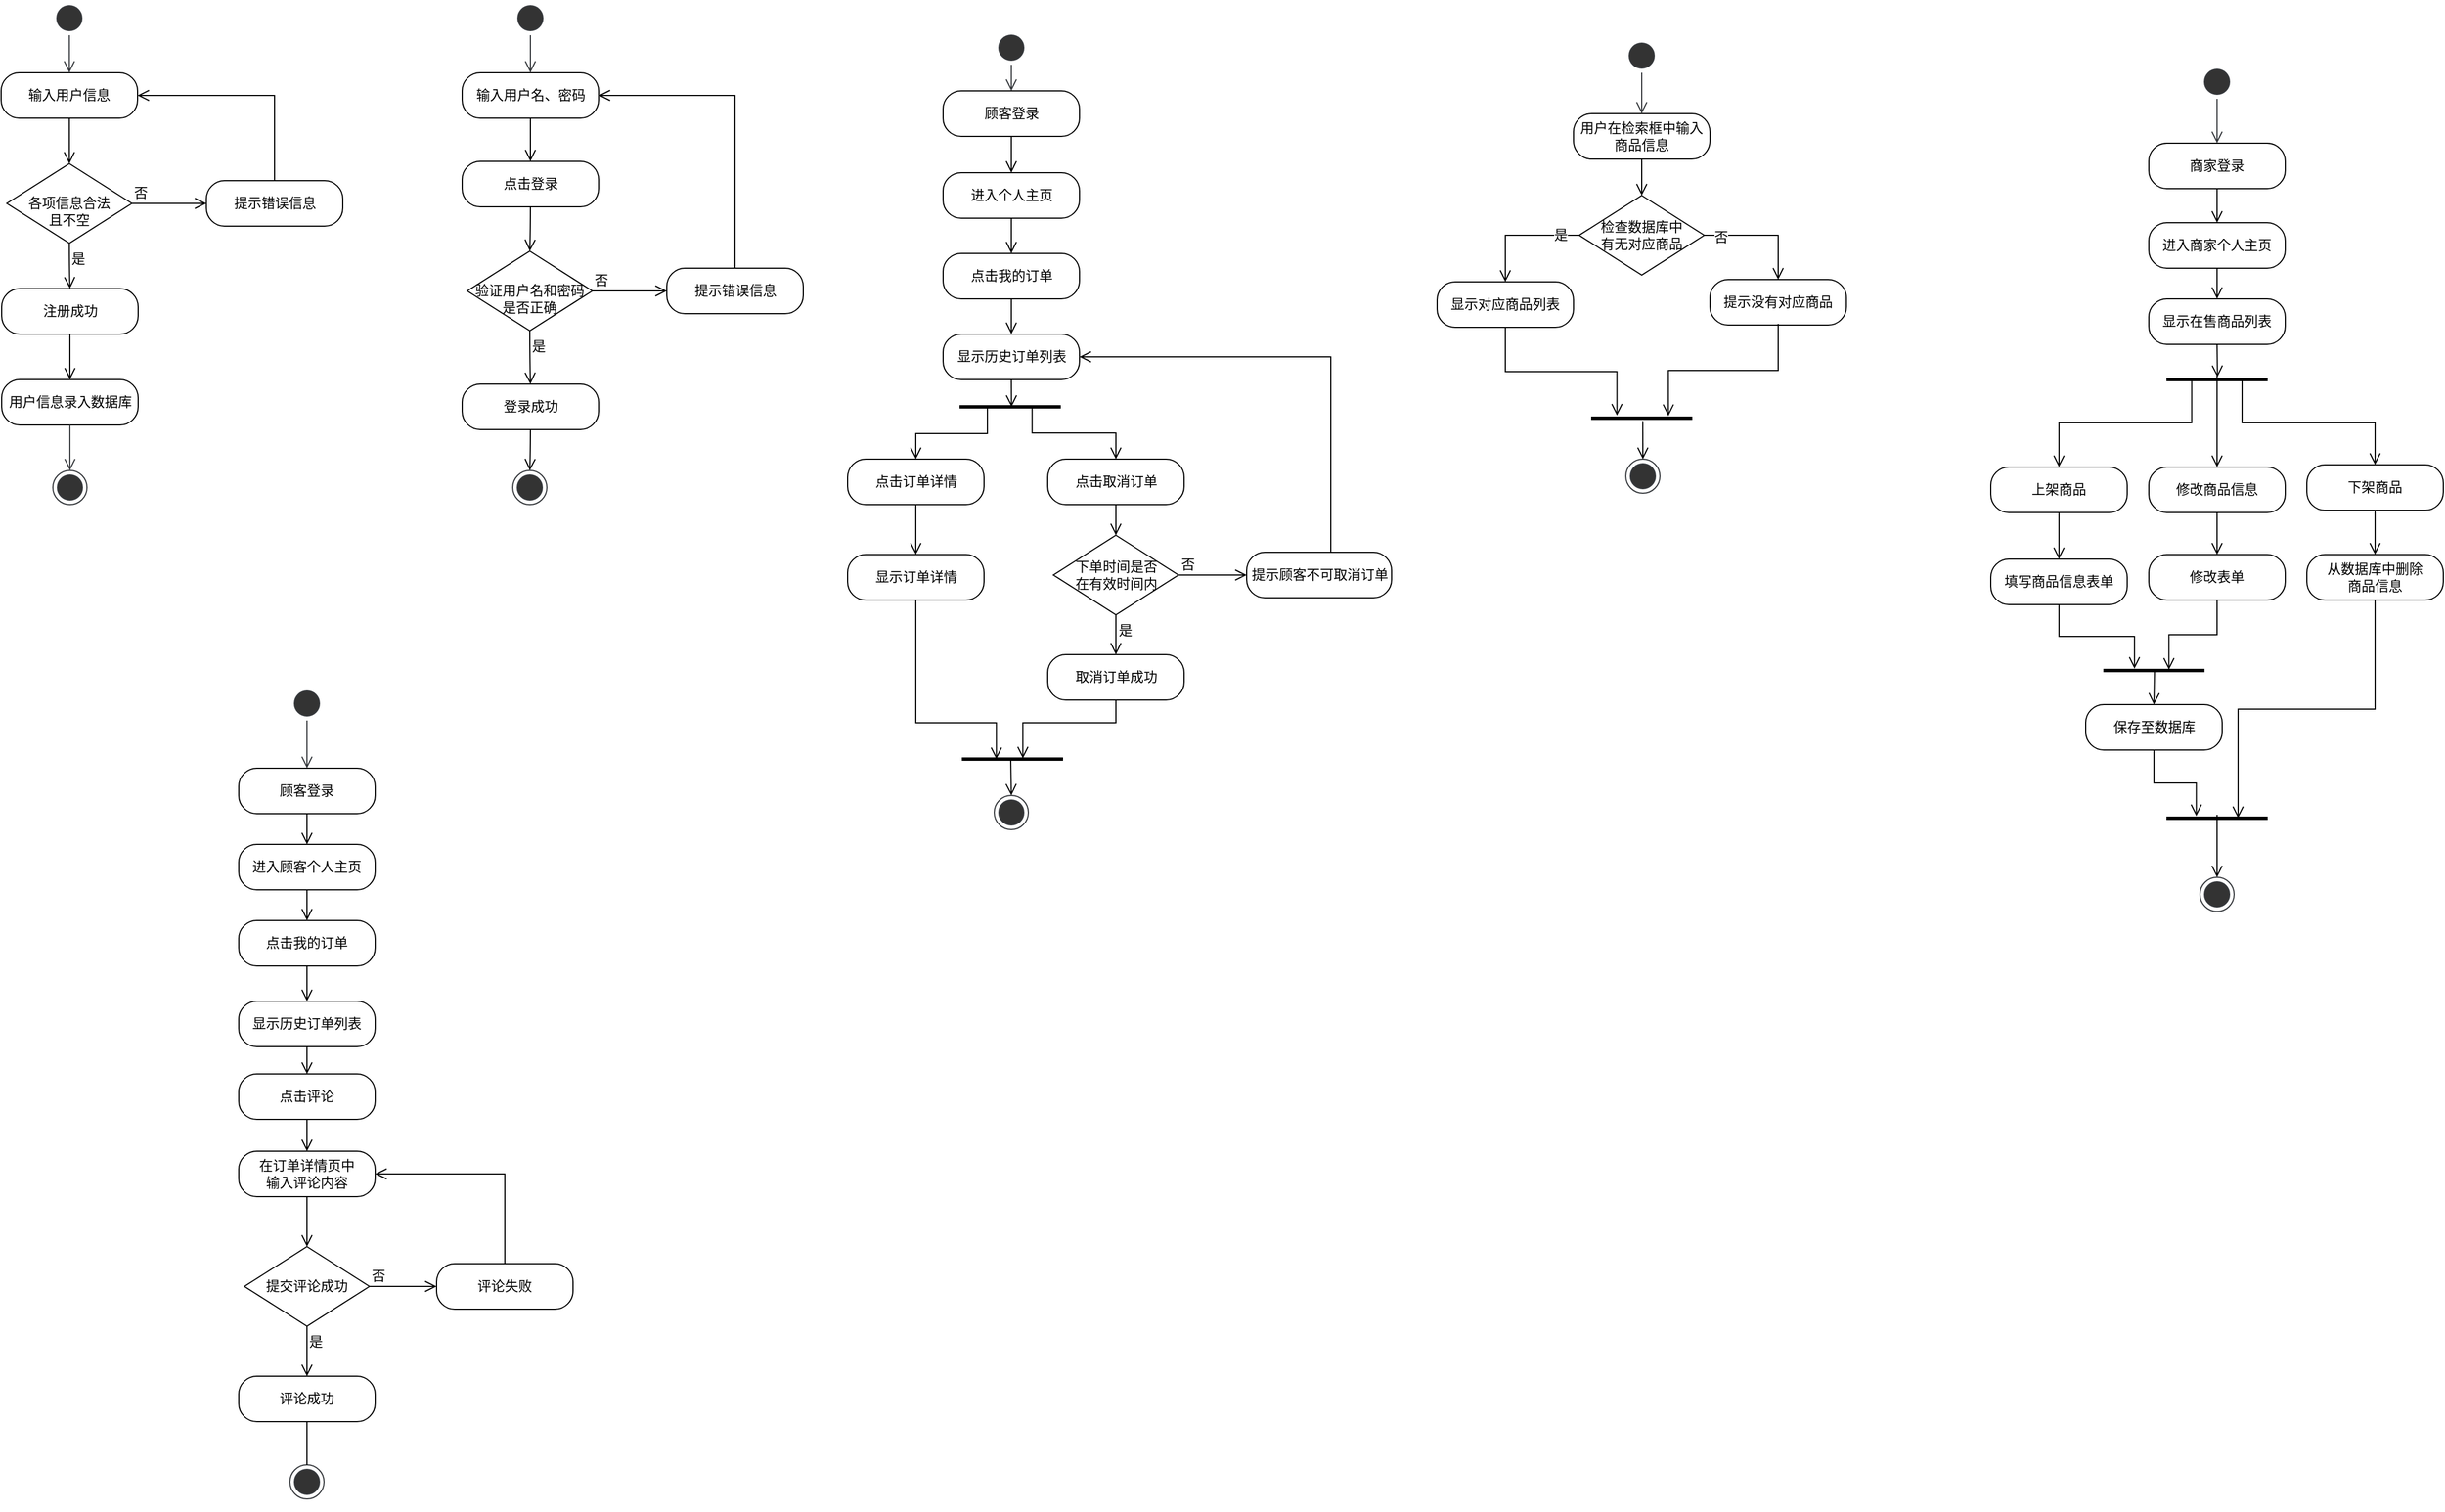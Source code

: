 <mxfile version="20.6.0" type="github">
  <diagram name="Page-1" id="e7e014a7-5840-1c2e-5031-d8a46d1fe8dd">
    <mxGraphModel dx="807" dy="808" grid="0" gridSize="10" guides="1" tooltips="1" connect="1" arrows="1" fold="1" page="1" pageScale="1" pageWidth="2336" pageHeight="1654" background="none" math="0" shadow="0">
      <root>
        <mxCell id="0" />
        <mxCell id="1" parent="0" />
        <mxCell id="2PEdcS31-i6fL5ac7267-42" value="" style="html=1;verticalAlign=bottom;endArrow=open;endSize=8;rounded=0;targetPerimeterSpacing=8;entryX=0.5;entryY=0;entryDx=0;entryDy=0;fontStyle=0;fontSize=12;startArrow=none;exitX=0.5;exitY=1;exitDx=0;exitDy=0;fillColor=#eeeeee;strokeColor=#36393d;" edge="1" source="2PEdcS31-i6fL5ac7267-41" parent="1" target="2PEdcS31-i6fL5ac7267-43">
          <mxGeometry relative="1" as="geometry">
            <mxPoint x="72" y="58" as="targetPoint" />
            <mxPoint x="72.5" y="18" as="sourcePoint" />
          </mxGeometry>
        </mxCell>
        <mxCell id="2PEdcS31-i6fL5ac7267-43" value="输入用户信息" style="rounded=1;whiteSpace=wrap;html=1;arcSize=40;fontStyle=0;fontSize=12;" vertex="1" parent="1">
          <mxGeometry x="12" y="78" width="120" height="40" as="geometry" />
        </mxCell>
        <mxCell id="2PEdcS31-i6fL5ac7267-44" value="" style="edgeStyle=orthogonalEdgeStyle;html=1;verticalAlign=bottom;endArrow=open;endSize=8;rounded=0;sourcePerimeterSpacing=8;targetPerimeterSpacing=8;curved=1;exitX=0.5;exitY=1;exitDx=0;exitDy=0;entryX=0.5;entryY=0;entryDx=0;entryDy=0;fontStyle=0;fontSize=12;" edge="1" source="2PEdcS31-i6fL5ac7267-43" parent="1" target="2PEdcS31-i6fL5ac7267-45">
          <mxGeometry relative="1" as="geometry">
            <mxPoint x="72" y="168" as="targetPoint" />
          </mxGeometry>
        </mxCell>
        <mxCell id="2PEdcS31-i6fL5ac7267-45" value="&lt;br style=&quot;font-size: 12px;&quot;&gt;各项信息合法&lt;br style=&quot;font-size: 12px;&quot;&gt;且不空" style="rhombus;whiteSpace=wrap;html=1;fontStyle=0;fontSize=12;" vertex="1" parent="1">
          <mxGeometry x="17" y="158" width="110" height="70" as="geometry" />
        </mxCell>
        <mxCell id="2PEdcS31-i6fL5ac7267-46" value="否" style="html=1;align=left;verticalAlign=bottom;endArrow=open;endSize=8;rounded=0;sourcePerimeterSpacing=8;targetPerimeterSpacing=8;exitX=1;exitY=0.5;exitDx=0;exitDy=0;entryX=0;entryY=0.5;entryDx=0;entryDy=0;fontStyle=0;fontSize=12;" edge="1" source="2PEdcS31-i6fL5ac7267-45" parent="1" target="2PEdcS31-i6fL5ac7267-50">
          <mxGeometry x="-1" relative="1" as="geometry">
            <mxPoint x="242.5" y="193" as="targetPoint" />
          </mxGeometry>
        </mxCell>
        <mxCell id="2PEdcS31-i6fL5ac7267-47" value="是" style="edgeStyle=orthogonalEdgeStyle;html=1;align=left;verticalAlign=top;endArrow=open;endSize=8;rounded=0;sourcePerimeterSpacing=8;targetPerimeterSpacing=8;curved=1;exitX=0.5;exitY=1;exitDx=0;exitDy=0;entryX=0.5;entryY=0;entryDx=0;entryDy=0;fontStyle=0;fontSize=12;" edge="1" source="2PEdcS31-i6fL5ac7267-45" parent="1" target="2PEdcS31-i6fL5ac7267-48">
          <mxGeometry x="-1" relative="1" as="geometry">
            <mxPoint x="72.5" y="278" as="targetPoint" />
          </mxGeometry>
        </mxCell>
        <mxCell id="2PEdcS31-i6fL5ac7267-48" value="注册成功" style="rounded=1;whiteSpace=wrap;html=1;arcSize=40;fontStyle=0;fontSize=12;" vertex="1" parent="1">
          <mxGeometry x="12.5" y="268" width="120" height="40" as="geometry" />
        </mxCell>
        <mxCell id="2PEdcS31-i6fL5ac7267-49" value="" style="edgeStyle=orthogonalEdgeStyle;html=1;verticalAlign=bottom;endArrow=open;endSize=8;rounded=0;sourcePerimeterSpacing=8;targetPerimeterSpacing=8;curved=1;exitX=0.5;exitY=1;exitDx=0;exitDy=0;entryX=0.5;entryY=0;entryDx=0;entryDy=0;fontStyle=0;fontSize=12;" edge="1" source="2PEdcS31-i6fL5ac7267-48" parent="1" target="2PEdcS31-i6fL5ac7267-52">
          <mxGeometry relative="1" as="geometry">
            <mxPoint x="72.5" y="387" as="targetPoint" />
          </mxGeometry>
        </mxCell>
        <mxCell id="2PEdcS31-i6fL5ac7267-50" value="提示错误信息" style="rounded=1;whiteSpace=wrap;html=1;arcSize=40;fontStyle=0;fontSize=12;" vertex="1" parent="1">
          <mxGeometry x="192.5" y="173" width="120" height="40" as="geometry" />
        </mxCell>
        <mxCell id="2PEdcS31-i6fL5ac7267-51" value="" style="edgeStyle=orthogonalEdgeStyle;html=1;verticalAlign=bottom;endArrow=open;endSize=8;rounded=0;sourcePerimeterSpacing=8;targetPerimeterSpacing=8;entryX=1;entryY=0.5;entryDx=0;entryDy=0;exitX=0.5;exitY=0;exitDx=0;exitDy=0;fontStyle=0;fontSize=12;" edge="1" source="2PEdcS31-i6fL5ac7267-50" parent="1" target="2PEdcS31-i6fL5ac7267-43">
          <mxGeometry relative="1" as="geometry">
            <mxPoint x="322.5" y="278" as="targetPoint" />
            <Array as="points">
              <mxPoint x="252.5" y="98" />
            </Array>
          </mxGeometry>
        </mxCell>
        <mxCell id="2PEdcS31-i6fL5ac7267-52" value="用户信息录入数据库" style="rounded=1;whiteSpace=wrap;html=1;arcSize=40;fontStyle=0;fontSize=12;" vertex="1" parent="1">
          <mxGeometry x="12.5" y="348" width="120" height="40" as="geometry" />
        </mxCell>
        <mxCell id="2PEdcS31-i6fL5ac7267-53" value="" style="edgeStyle=orthogonalEdgeStyle;html=1;verticalAlign=bottom;endArrow=open;endSize=8;rounded=0;sourcePerimeterSpacing=8;targetPerimeterSpacing=8;curved=1;exitX=0.5;exitY=1;exitDx=0;exitDy=0;entryX=0.5;entryY=0;entryDx=0;entryDy=0;fillColor=#eeeeee;strokeColor=#36393d;" edge="1" source="2PEdcS31-i6fL5ac7267-52" parent="1" target="2PEdcS31-i6fL5ac7267-54">
          <mxGeometry relative="1" as="geometry">
            <mxPoint x="72.5" y="508" as="targetPoint" />
          </mxGeometry>
        </mxCell>
        <mxCell id="2PEdcS31-i6fL5ac7267-54" value="" style="ellipse;html=1;shape=endState;fillColor=#333333;strokeColor=#36393d;" vertex="1" parent="1">
          <mxGeometry x="57.5" y="428" width="30" height="30" as="geometry" />
        </mxCell>
        <mxCell id="2PEdcS31-i6fL5ac7267-41" value="" style="ellipse;html=1;shape=startState;fillColor=#333333;strokeColor=#36393d;" vertex="1" parent="1">
          <mxGeometry x="57" y="15" width="30" height="30" as="geometry" />
        </mxCell>
        <mxCell id="2PEdcS31-i6fL5ac7267-56" value="" style="html=1;verticalAlign=bottom;endArrow=open;endSize=8;rounded=0;targetPerimeterSpacing=8;entryX=0.5;entryY=0;entryDx=0;entryDy=0;fontStyle=0;fontSize=12;startArrow=none;exitX=0.5;exitY=1;exitDx=0;exitDy=0;fillColor=#eeeeee;strokeColor=#36393d;" edge="1" parent="1" source="2PEdcS31-i6fL5ac7267-69" target="2PEdcS31-i6fL5ac7267-57">
          <mxGeometry relative="1" as="geometry">
            <mxPoint x="477.5" y="58" as="targetPoint" />
            <mxPoint x="478" y="18" as="sourcePoint" />
          </mxGeometry>
        </mxCell>
        <mxCell id="2PEdcS31-i6fL5ac7267-57" value="输入用户名、密码" style="rounded=1;whiteSpace=wrap;html=1;arcSize=40;fontStyle=0;fontSize=12;" vertex="1" parent="1">
          <mxGeometry x="417.5" y="78" width="120" height="40" as="geometry" />
        </mxCell>
        <mxCell id="2PEdcS31-i6fL5ac7267-58" value="" style="edgeStyle=orthogonalEdgeStyle;html=1;verticalAlign=bottom;endArrow=open;endSize=8;rounded=0;sourcePerimeterSpacing=8;targetPerimeterSpacing=8;curved=1;exitX=0.5;exitY=1;exitDx=0;exitDy=0;entryX=0.5;entryY=0;entryDx=0;entryDy=0;fontStyle=0;fontSize=12;" edge="1" parent="1" source="2PEdcS31-i6fL5ac7267-57" target="2PEdcS31-i6fL5ac7267-70">
          <mxGeometry relative="1" as="geometry">
            <mxPoint x="477.5" y="168" as="targetPoint" />
          </mxGeometry>
        </mxCell>
        <mxCell id="2PEdcS31-i6fL5ac7267-59" value="&lt;br&gt;验证用户名和密码&lt;br&gt;是否正确" style="rhombus;whiteSpace=wrap;html=1;fontStyle=0;fontSize=12;" vertex="1" parent="1">
          <mxGeometry x="422" y="235" width="110" height="70" as="geometry" />
        </mxCell>
        <mxCell id="2PEdcS31-i6fL5ac7267-60" value="否" style="html=1;align=left;verticalAlign=bottom;endArrow=open;endSize=8;rounded=0;sourcePerimeterSpacing=8;targetPerimeterSpacing=8;exitX=1;exitY=0.5;exitDx=0;exitDy=0;entryX=0;entryY=0.5;entryDx=0;entryDy=0;fontStyle=0;fontSize=12;" edge="1" parent="1" source="2PEdcS31-i6fL5ac7267-59" target="2PEdcS31-i6fL5ac7267-64">
          <mxGeometry x="-1" relative="1" as="geometry">
            <mxPoint x="647.5" y="270" as="targetPoint" />
          </mxGeometry>
        </mxCell>
        <mxCell id="2PEdcS31-i6fL5ac7267-61" value="是" style="edgeStyle=orthogonalEdgeStyle;html=1;align=left;verticalAlign=top;endArrow=open;endSize=8;rounded=0;sourcePerimeterSpacing=8;targetPerimeterSpacing=8;curved=1;exitX=0.5;exitY=1;exitDx=0;exitDy=0;entryX=0.5;entryY=0;entryDx=0;entryDy=0;fontStyle=0;fontSize=12;" edge="1" parent="1" source="2PEdcS31-i6fL5ac7267-59" target="2PEdcS31-i6fL5ac7267-62">
          <mxGeometry x="-1" relative="1" as="geometry">
            <mxPoint x="477.5" y="363" as="targetPoint" />
          </mxGeometry>
        </mxCell>
        <mxCell id="2PEdcS31-i6fL5ac7267-62" value="登录成功" style="rounded=1;whiteSpace=wrap;html=1;arcSize=40;fontStyle=0;fontSize=12;" vertex="1" parent="1">
          <mxGeometry x="417.5" y="352" width="120" height="40" as="geometry" />
        </mxCell>
        <mxCell id="2PEdcS31-i6fL5ac7267-63" value="" style="edgeStyle=orthogonalEdgeStyle;html=1;verticalAlign=bottom;endArrow=open;endSize=8;rounded=0;sourcePerimeterSpacing=8;targetPerimeterSpacing=8;curved=1;exitX=0.5;exitY=1;exitDx=0;exitDy=0;entryX=0.5;entryY=0;entryDx=0;entryDy=0;fontStyle=0;fontSize=12;" edge="1" parent="1" source="2PEdcS31-i6fL5ac7267-62" target="2PEdcS31-i6fL5ac7267-68">
          <mxGeometry relative="1" as="geometry">
            <mxPoint x="477.5" y="433" as="targetPoint" />
          </mxGeometry>
        </mxCell>
        <mxCell id="2PEdcS31-i6fL5ac7267-64" value="提示错误信息" style="rounded=1;whiteSpace=wrap;html=1;arcSize=40;fontStyle=0;fontSize=12;" vertex="1" parent="1">
          <mxGeometry x="597.5" y="250" width="120" height="40" as="geometry" />
        </mxCell>
        <mxCell id="2PEdcS31-i6fL5ac7267-65" value="" style="edgeStyle=orthogonalEdgeStyle;html=1;verticalAlign=bottom;endArrow=open;endSize=8;rounded=0;sourcePerimeterSpacing=8;targetPerimeterSpacing=8;entryX=1;entryY=0.5;entryDx=0;entryDy=0;exitX=0.5;exitY=0;exitDx=0;exitDy=0;fontStyle=0;fontSize=12;" edge="1" parent="1" source="2PEdcS31-i6fL5ac7267-64" target="2PEdcS31-i6fL5ac7267-57">
          <mxGeometry relative="1" as="geometry">
            <mxPoint x="728" y="278" as="targetPoint" />
            <Array as="points">
              <mxPoint x="658" y="98" />
            </Array>
          </mxGeometry>
        </mxCell>
        <mxCell id="2PEdcS31-i6fL5ac7267-68" value="" style="ellipse;html=1;shape=endState;fillColor=#333333;strokeColor=#36393d;" vertex="1" parent="1">
          <mxGeometry x="462" y="428" width="30" height="30" as="geometry" />
        </mxCell>
        <mxCell id="2PEdcS31-i6fL5ac7267-69" value="" style="ellipse;html=1;shape=startState;fillColor=#333333;strokeColor=#36393d;" vertex="1" parent="1">
          <mxGeometry x="462.5" y="15" width="30" height="30" as="geometry" />
        </mxCell>
        <mxCell id="2PEdcS31-i6fL5ac7267-70" value="点击登录" style="rounded=1;whiteSpace=wrap;html=1;arcSize=40;fontStyle=0;fontSize=12;" vertex="1" parent="1">
          <mxGeometry x="417.5" y="156" width="120" height="40" as="geometry" />
        </mxCell>
        <mxCell id="2PEdcS31-i6fL5ac7267-71" value="" style="edgeStyle=orthogonalEdgeStyle;html=1;verticalAlign=bottom;endArrow=open;endSize=8;rounded=0;sourcePerimeterSpacing=8;targetPerimeterSpacing=8;curved=1;exitX=0.5;exitY=1;exitDx=0;exitDy=0;entryX=0.5;entryY=0;entryDx=0;entryDy=0;fontStyle=0;fontSize=12;" edge="1" parent="1" source="2PEdcS31-i6fL5ac7267-70" target="2PEdcS31-i6fL5ac7267-59">
          <mxGeometry relative="1" as="geometry">
            <mxPoint x="348" y="189" as="targetPoint" />
          </mxGeometry>
        </mxCell>
        <mxCell id="2PEdcS31-i6fL5ac7267-72" value="" style="html=1;verticalAlign=bottom;endArrow=open;endSize=8;rounded=0;targetPerimeterSpacing=8;entryX=0.5;entryY=0;entryDx=0;entryDy=0;fontStyle=0;fontSize=12;startArrow=none;exitX=0.5;exitY=1;exitDx=0;exitDy=0;fillColor=#eeeeee;strokeColor=#36393d;" edge="1" parent="1" source="2PEdcS31-i6fL5ac7267-83" target="2PEdcS31-i6fL5ac7267-73">
          <mxGeometry relative="1" as="geometry">
            <mxPoint x="900.5" y="74" as="targetPoint" />
            <mxPoint x="901" y="34" as="sourcePoint" />
          </mxGeometry>
        </mxCell>
        <mxCell id="2PEdcS31-i6fL5ac7267-73" value="顾客登录" style="rounded=1;whiteSpace=wrap;html=1;arcSize=40;fontStyle=0;fontSize=12;" vertex="1" parent="1">
          <mxGeometry x="840.5" y="94" width="120" height="40" as="geometry" />
        </mxCell>
        <mxCell id="2PEdcS31-i6fL5ac7267-74" value="" style="edgeStyle=orthogonalEdgeStyle;html=1;verticalAlign=bottom;endArrow=open;endSize=8;rounded=0;sourcePerimeterSpacing=8;targetPerimeterSpacing=8;curved=1;exitX=0.5;exitY=1;exitDx=0;exitDy=0;entryX=0.5;entryY=0;entryDx=0;entryDy=0;fontStyle=0;fontSize=12;" edge="1" parent="1" source="2PEdcS31-i6fL5ac7267-73" target="2PEdcS31-i6fL5ac7267-84">
          <mxGeometry relative="1" as="geometry">
            <mxPoint x="900.5" y="184" as="targetPoint" />
          </mxGeometry>
        </mxCell>
        <mxCell id="2PEdcS31-i6fL5ac7267-79" value="" style="html=1;verticalAlign=bottom;endArrow=open;endSize=8;rounded=0;sourcePerimeterSpacing=8;targetPerimeterSpacing=8;exitX=0.483;exitY=0.5;exitDx=0;exitDy=0;entryX=0.5;entryY=0;entryDx=0;entryDy=0;fontStyle=0;fontSize=12;exitPerimeter=0;" edge="1" parent="1" source="2PEdcS31-i6fL5ac7267-103" target="2PEdcS31-i6fL5ac7267-82">
          <mxGeometry relative="1" as="geometry">
            <mxPoint x="891.5" y="806" as="targetPoint" />
            <mxPoint x="891.5" y="765" as="sourcePoint" />
          </mxGeometry>
        </mxCell>
        <mxCell id="2PEdcS31-i6fL5ac7267-81" value="" style="edgeStyle=orthogonalEdgeStyle;html=1;verticalAlign=bottom;endArrow=open;endSize=8;rounded=0;sourcePerimeterSpacing=8;targetPerimeterSpacing=8;entryX=1;entryY=0.5;entryDx=0;entryDy=0;exitX=0.5;exitY=0;exitDx=0;exitDy=0;fontStyle=0;fontSize=12;" edge="1" parent="1" source="2PEdcS31-i6fL5ac7267-98" target="2PEdcS31-i6fL5ac7267-88">
          <mxGeometry relative="1" as="geometry">
            <mxPoint x="1152" y="281" as="targetPoint" />
            <Array as="points">
              <mxPoint x="1175.5" y="507" />
              <mxPoint x="1181.5" y="507" />
              <mxPoint x="1181.5" y="315" />
            </Array>
            <mxPoint x="1078.5" y="521" as="sourcePoint" />
          </mxGeometry>
        </mxCell>
        <mxCell id="2PEdcS31-i6fL5ac7267-82" value="" style="ellipse;html=1;shape=endState;fillColor=#333333;strokeColor=#36393d;" vertex="1" parent="1">
          <mxGeometry x="885.5" y="714" width="30" height="30" as="geometry" />
        </mxCell>
        <mxCell id="2PEdcS31-i6fL5ac7267-83" value="" style="ellipse;html=1;shape=startState;fillColor=#333333;strokeColor=#36393d;" vertex="1" parent="1">
          <mxGeometry x="885.5" y="41" width="30" height="30" as="geometry" />
        </mxCell>
        <mxCell id="2PEdcS31-i6fL5ac7267-84" value="进入个人主页" style="rounded=1;whiteSpace=wrap;html=1;arcSize=40;fontStyle=0;fontSize=12;" vertex="1" parent="1">
          <mxGeometry x="840.5" y="166" width="120" height="40" as="geometry" />
        </mxCell>
        <mxCell id="2PEdcS31-i6fL5ac7267-85" value="" style="edgeStyle=orthogonalEdgeStyle;html=1;verticalAlign=bottom;endArrow=open;endSize=8;rounded=0;sourcePerimeterSpacing=8;targetPerimeterSpacing=8;curved=1;exitX=0.5;exitY=1;exitDx=0;exitDy=0;entryX=0.5;entryY=0;entryDx=0;entryDy=0;fontStyle=0;fontSize=12;" edge="1" parent="1" source="2PEdcS31-i6fL5ac7267-84" target="2PEdcS31-i6fL5ac7267-86">
          <mxGeometry relative="1" as="geometry">
            <mxPoint x="771" y="205" as="targetPoint" />
          </mxGeometry>
        </mxCell>
        <mxCell id="2PEdcS31-i6fL5ac7267-86" value="点击我的订单" style="rounded=1;whiteSpace=wrap;html=1;arcSize=40;fontStyle=0;fontSize=12;" vertex="1" parent="1">
          <mxGeometry x="840.5" y="237" width="120" height="40" as="geometry" />
        </mxCell>
        <mxCell id="2PEdcS31-i6fL5ac7267-87" value="" style="html=1;verticalAlign=bottom;endArrow=open;endSize=8;rounded=0;sourcePerimeterSpacing=8;targetPerimeterSpacing=8;exitX=0.5;exitY=1;exitDx=0;exitDy=0;fontStyle=0;fontSize=12;entryX=0.5;entryY=0;entryDx=0;entryDy=0;" edge="1" parent="1" source="2PEdcS31-i6fL5ac7267-86" target="2PEdcS31-i6fL5ac7267-88">
          <mxGeometry relative="1" as="geometry">
            <mxPoint x="900.5" y="344" as="targetPoint" />
          </mxGeometry>
        </mxCell>
        <mxCell id="2PEdcS31-i6fL5ac7267-88" value="显示历史订单列表" style="rounded=1;whiteSpace=wrap;html=1;arcSize=40;fontStyle=0;fontSize=12;" vertex="1" parent="1">
          <mxGeometry x="840.5" y="308" width="120" height="40" as="geometry" />
        </mxCell>
        <mxCell id="2PEdcS31-i6fL5ac7267-89" value="" style="html=1;verticalAlign=bottom;endArrow=open;endSize=8;rounded=0;sourcePerimeterSpacing=8;targetPerimeterSpacing=8;exitX=0.5;exitY=1;exitDx=0;exitDy=0;fontStyle=0;fontSize=12;entryX=0.513;entryY=0.5;entryDx=0;entryDy=0;entryPerimeter=0;" edge="1" parent="1" source="2PEdcS31-i6fL5ac7267-88" target="2PEdcS31-i6fL5ac7267-90">
          <mxGeometry relative="1" as="geometry">
            <mxPoint x="903.5" y="382" as="targetPoint" />
          </mxGeometry>
        </mxCell>
        <mxCell id="2PEdcS31-i6fL5ac7267-90" value="" style="line;strokeWidth=3;fillColor=none;align=left;verticalAlign=middle;spacingTop=-1;spacingLeft=3;spacingRight=3;rotatable=0;labelPosition=right;points=[];portConstraint=eastwest;strokeColor=inherit;fontSize=12;" vertex="1" parent="1">
          <mxGeometry x="855" y="368" width="89" height="8" as="geometry" />
        </mxCell>
        <mxCell id="2PEdcS31-i6fL5ac7267-91" value="点击订单详情" style="rounded=1;whiteSpace=wrap;html=1;arcSize=40;fontStyle=0;fontSize=12;" vertex="1" parent="1">
          <mxGeometry x="756.5" y="418" width="120" height="40" as="geometry" />
        </mxCell>
        <mxCell id="2PEdcS31-i6fL5ac7267-92" value="点击取消订单" style="rounded=1;whiteSpace=wrap;html=1;arcSize=40;fontStyle=0;fontSize=12;" vertex="1" parent="1">
          <mxGeometry x="932.5" y="418" width="120" height="40" as="geometry" />
        </mxCell>
        <mxCell id="2PEdcS31-i6fL5ac7267-93" value="" style="html=1;verticalAlign=bottom;endArrow=open;endSize=8;rounded=0;sourcePerimeterSpacing=8;targetPerimeterSpacing=8;exitX=0.275;exitY=0.625;exitDx=0;exitDy=0;fontStyle=0;fontSize=12;entryX=0.5;entryY=0;entryDx=0;entryDy=0;exitPerimeter=0;edgeStyle=elbowEdgeStyle;elbow=vertical;" edge="1" parent="1" source="2PEdcS31-i6fL5ac7267-90" target="2PEdcS31-i6fL5ac7267-91">
          <mxGeometry relative="1" as="geometry">
            <mxPoint x="911" y="312" as="targetPoint" />
            <mxPoint x="911" y="283" as="sourcePoint" />
          </mxGeometry>
        </mxCell>
        <mxCell id="2PEdcS31-i6fL5ac7267-94" value="" style="html=1;verticalAlign=bottom;endArrow=open;endSize=8;rounded=0;sourcePerimeterSpacing=8;targetPerimeterSpacing=8;exitX=0.717;exitY=0.458;exitDx=0;exitDy=0;fontStyle=0;fontSize=12;entryX=0.5;entryY=0;entryDx=0;entryDy=0;exitPerimeter=0;edgeStyle=elbowEdgeStyle;elbow=vertical;" edge="1" parent="1" source="2PEdcS31-i6fL5ac7267-90" target="2PEdcS31-i6fL5ac7267-92">
          <mxGeometry relative="1" as="geometry">
            <mxPoint x="921" y="322" as="targetPoint" />
            <mxPoint x="921" y="293" as="sourcePoint" />
          </mxGeometry>
        </mxCell>
        <mxCell id="2PEdcS31-i6fL5ac7267-95" value="下单时间是否&lt;br&gt;在有效时间内" style="rhombus;whiteSpace=wrap;html=1;fontStyle=0;fontSize=12;" vertex="1" parent="1">
          <mxGeometry x="937.5" y="485" width="110" height="70" as="geometry" />
        </mxCell>
        <mxCell id="2PEdcS31-i6fL5ac7267-96" value="否" style="html=1;align=left;verticalAlign=bottom;endArrow=open;endSize=8;rounded=0;sourcePerimeterSpacing=8;targetPerimeterSpacing=8;exitX=1;exitY=0.5;exitDx=0;exitDy=0;entryX=0;entryY=0.5;entryDx=0;entryDy=0;fontStyle=0;fontSize=12;" edge="1" parent="1" source="2PEdcS31-i6fL5ac7267-95" target="2PEdcS31-i6fL5ac7267-98">
          <mxGeometry x="-1" relative="1" as="geometry">
            <mxPoint x="1165" y="527" as="targetPoint" />
          </mxGeometry>
        </mxCell>
        <mxCell id="2PEdcS31-i6fL5ac7267-97" value="是" style="html=1;align=left;verticalAlign=top;endArrow=open;endSize=8;rounded=0;sourcePerimeterSpacing=8;targetPerimeterSpacing=8;exitX=0.5;exitY=1;exitDx=0;exitDy=0;entryX=0.5;entryY=0;entryDx=0;entryDy=0;fontStyle=0;fontSize=12;" edge="1" parent="1" source="2PEdcS31-i6fL5ac7267-95" target="2PEdcS31-i6fL5ac7267-101">
          <mxGeometry x="-1" relative="1" as="geometry">
            <mxPoint x="995" y="609" as="targetPoint" />
          </mxGeometry>
        </mxCell>
        <mxCell id="2PEdcS31-i6fL5ac7267-98" value="提示顾客不可取消订单" style="rounded=1;whiteSpace=wrap;html=1;arcSize=40;fontStyle=0;fontSize=12;" vertex="1" parent="1">
          <mxGeometry x="1107.5" y="500" width="127.5" height="40" as="geometry" />
        </mxCell>
        <mxCell id="2PEdcS31-i6fL5ac7267-99" value="" style="edgeStyle=orthogonalEdgeStyle;html=1;align=left;verticalAlign=top;endArrow=open;endSize=8;rounded=0;sourcePerimeterSpacing=8;targetPerimeterSpacing=8;curved=1;exitX=0.5;exitY=1;exitDx=0;exitDy=0;entryX=0.5;entryY=0;entryDx=0;entryDy=0;fontStyle=0;fontSize=12;" edge="1" parent="1" source="2PEdcS31-i6fL5ac7267-92" target="2PEdcS31-i6fL5ac7267-95">
          <mxGeometry x="-1" relative="1" as="geometry">
            <mxPoint x="1005" y="619" as="targetPoint" />
            <mxPoint x="1004.5" y="572" as="sourcePoint" />
          </mxGeometry>
        </mxCell>
        <mxCell id="2PEdcS31-i6fL5ac7267-101" value="取消订单成功" style="rounded=1;whiteSpace=wrap;html=1;arcSize=40;fontStyle=0;fontSize=12;" vertex="1" parent="1">
          <mxGeometry x="932.5" y="590" width="120" height="40" as="geometry" />
        </mxCell>
        <mxCell id="2PEdcS31-i6fL5ac7267-102" value="" style="edgeStyle=elbowEdgeStyle;html=1;verticalAlign=bottom;endArrow=open;endSize=8;rounded=0;sourcePerimeterSpacing=8;targetPerimeterSpacing=8;exitX=0.5;exitY=1;exitDx=0;exitDy=0;entryX=0.603;entryY=0.417;entryDx=0;entryDy=0;fontStyle=0;fontSize=12;entryPerimeter=0;elbow=vertical;" edge="1" parent="1" source="2PEdcS31-i6fL5ac7267-101" target="2PEdcS31-i6fL5ac7267-103">
          <mxGeometry relative="1" as="geometry">
            <mxPoint x="1046" y="693" as="targetPoint" />
            <Array as="points">
              <mxPoint x="959.5" y="650" />
            </Array>
          </mxGeometry>
        </mxCell>
        <mxCell id="2PEdcS31-i6fL5ac7267-103" value="" style="line;strokeWidth=3;fillColor=none;align=left;verticalAlign=middle;spacingTop=-1;spacingLeft=3;spacingRight=3;rotatable=0;labelPosition=right;points=[];portConstraint=eastwest;strokeColor=inherit;fontSize=12;" vertex="1" parent="1">
          <mxGeometry x="857" y="678" width="89" height="8" as="geometry" />
        </mxCell>
        <mxCell id="2PEdcS31-i6fL5ac7267-104" value="显示订单详情" style="rounded=1;whiteSpace=wrap;html=1;arcSize=40;fontStyle=0;fontSize=12;" vertex="1" parent="1">
          <mxGeometry x="756.5" y="502" width="120" height="40" as="geometry" />
        </mxCell>
        <mxCell id="2PEdcS31-i6fL5ac7267-105" value="" style="html=1;verticalAlign=bottom;endArrow=open;endSize=8;rounded=0;sourcePerimeterSpacing=8;targetPerimeterSpacing=8;exitX=0.5;exitY=1;exitDx=0;exitDy=0;fontStyle=0;fontSize=12;entryX=0.341;entryY=0.5;entryDx=0;entryDy=0;entryPerimeter=0;edgeStyle=elbowEdgeStyle;elbow=vertical;" edge="1" parent="1" source="2PEdcS31-i6fL5ac7267-104" target="2PEdcS31-i6fL5ac7267-103">
          <mxGeometry relative="1" as="geometry">
            <mxPoint x="826.5" y="428" as="targetPoint" />
            <mxPoint x="888.975" y="391" as="sourcePoint" />
            <Array as="points">
              <mxPoint x="856.5" y="650" />
              <mxPoint x="849.5" y="667" />
            </Array>
          </mxGeometry>
        </mxCell>
        <mxCell id="2PEdcS31-i6fL5ac7267-106" value="" style="html=1;verticalAlign=bottom;endArrow=open;endSize=8;rounded=0;sourcePerimeterSpacing=8;targetPerimeterSpacing=8;exitX=0.5;exitY=1;exitDx=0;exitDy=0;fontStyle=0;fontSize=12;entryX=0.5;entryY=0;entryDx=0;entryDy=0;" edge="1" parent="1" source="2PEdcS31-i6fL5ac7267-91" target="2PEdcS31-i6fL5ac7267-104">
          <mxGeometry relative="1" as="geometry">
            <mxPoint x="836.5" y="438" as="targetPoint" />
            <mxPoint x="898.975" y="401" as="sourcePoint" />
          </mxGeometry>
        </mxCell>
        <mxCell id="2PEdcS31-i6fL5ac7267-108" value="" style="html=1;verticalAlign=bottom;endArrow=open;endSize=8;rounded=0;targetPerimeterSpacing=8;entryX=0.5;entryY=0;entryDx=0;entryDy=0;fontStyle=0;fontSize=12;startArrow=none;exitX=0.5;exitY=1;exitDx=0;exitDy=0;fillColor=#eeeeee;strokeColor=#36393d;" edge="1" parent="1" source="2PEdcS31-i6fL5ac7267-119" target="2PEdcS31-i6fL5ac7267-109">
          <mxGeometry relative="1" as="geometry">
            <mxPoint x="1455" y="75" as="targetPoint" />
            <mxPoint x="1455.5" y="35" as="sourcePoint" />
          </mxGeometry>
        </mxCell>
        <mxCell id="2PEdcS31-i6fL5ac7267-109" value="用户在检索框中输入商品信息" style="rounded=1;whiteSpace=wrap;html=1;arcSize=40;fontStyle=0;fontSize=12;" vertex="1" parent="1">
          <mxGeometry x="1395" y="114" width="120" height="40" as="geometry" />
        </mxCell>
        <mxCell id="2PEdcS31-i6fL5ac7267-111" value="检查数据库中&lt;br&gt;有无对应商品" style="rhombus;whiteSpace=wrap;html=1;fontStyle=0;fontSize=12;" vertex="1" parent="1">
          <mxGeometry x="1400" y="186" width="110" height="70" as="geometry" />
        </mxCell>
        <mxCell id="2PEdcS31-i6fL5ac7267-112" value="否" style="html=1;align=left;verticalAlign=bottom;endArrow=open;endSize=8;rounded=0;sourcePerimeterSpacing=8;targetPerimeterSpacing=8;exitX=1;exitY=0.5;exitDx=0;exitDy=0;entryX=0.5;entryY=0;entryDx=0;entryDy=0;fontStyle=0;fontSize=12;edgeStyle=orthogonalEdgeStyle;" edge="1" parent="1" source="2PEdcS31-i6fL5ac7267-111" target="2PEdcS31-i6fL5ac7267-116">
          <mxGeometry x="-0.867" y="-11" relative="1" as="geometry">
            <mxPoint x="1625" y="287" as="targetPoint" />
            <mxPoint as="offset" />
          </mxGeometry>
        </mxCell>
        <mxCell id="2PEdcS31-i6fL5ac7267-113" value="是" style="edgeStyle=orthogonalEdgeStyle;html=1;align=left;verticalAlign=top;endArrow=open;endSize=8;rounded=0;sourcePerimeterSpacing=8;targetPerimeterSpacing=8;exitX=0;exitY=0.5;exitDx=0;exitDy=0;fontStyle=0;fontSize=12;entryX=0.5;entryY=0;entryDx=0;entryDy=0;" edge="1" parent="1" source="2PEdcS31-i6fL5ac7267-111" target="2PEdcS31-i6fL5ac7267-122">
          <mxGeometry x="-0.551" y="-14" relative="1" as="geometry">
            <mxPoint x="1356" y="274" as="targetPoint" />
            <mxPoint as="offset" />
          </mxGeometry>
        </mxCell>
        <mxCell id="2PEdcS31-i6fL5ac7267-115" value="" style="html=1;verticalAlign=bottom;endArrow=open;endSize=8;rounded=0;sourcePerimeterSpacing=8;targetPerimeterSpacing=8;exitX=0.51;exitY=0.819;exitDx=0;exitDy=0;fontStyle=0;fontSize=12;exitPerimeter=0;entryX=0.5;entryY=0;entryDx=0;entryDy=0;" edge="1" parent="1" source="2PEdcS31-i6fL5ac7267-124" target="2PEdcS31-i6fL5ac7267-118">
          <mxGeometry relative="1" as="geometry">
            <mxPoint x="1452.5" y="452" as="targetPoint" />
            <mxPoint x="1452.5" y="411" as="sourcePoint" />
          </mxGeometry>
        </mxCell>
        <mxCell id="2PEdcS31-i6fL5ac7267-116" value="提示没有对应商品" style="rounded=1;whiteSpace=wrap;html=1;arcSize=40;fontStyle=0;fontSize=12;" vertex="1" parent="1">
          <mxGeometry x="1515" y="260" width="120" height="40" as="geometry" />
        </mxCell>
        <mxCell id="2PEdcS31-i6fL5ac7267-117" value="" style="html=1;verticalAlign=bottom;endArrow=open;endSize=8;rounded=0;sourcePerimeterSpacing=8;targetPerimeterSpacing=8;exitX=0.5;exitY=1;exitDx=0;exitDy=0;fontStyle=0;fontSize=12;entryX=0.763;entryY=0.384;entryDx=0;entryDy=0;entryPerimeter=0;edgeStyle=elbowEdgeStyle;elbow=vertical;" edge="1" parent="1">
          <mxGeometry relative="1" as="geometry">
            <mxPoint x="1478.407" y="380.072" as="targetPoint" />
            <Array as="points">
              <mxPoint x="1476" y="340" />
              <mxPoint x="1475" y="340" />
              <mxPoint x="1489" y="340" />
            </Array>
            <mxPoint x="1575" y="299" as="sourcePoint" />
          </mxGeometry>
        </mxCell>
        <mxCell id="2PEdcS31-i6fL5ac7267-118" value="" style="ellipse;html=1;shape=endState;fillColor=#333333;strokeColor=#36393d;" vertex="1" parent="1">
          <mxGeometry x="1441" y="418" width="30" height="30" as="geometry" />
        </mxCell>
        <mxCell id="2PEdcS31-i6fL5ac7267-119" value="" style="ellipse;html=1;shape=startState;fillColor=#333333;strokeColor=#36393d;" vertex="1" parent="1">
          <mxGeometry x="1440" y="48" width="30" height="30" as="geometry" />
        </mxCell>
        <mxCell id="2PEdcS31-i6fL5ac7267-121" value="" style="edgeStyle=orthogonalEdgeStyle;html=1;verticalAlign=bottom;endArrow=open;endSize=8;rounded=0;sourcePerimeterSpacing=8;targetPerimeterSpacing=8;curved=1;exitX=0.5;exitY=1;exitDx=0;exitDy=0;entryX=0.5;entryY=0;entryDx=0;entryDy=0;fontStyle=0;fontSize=12;" edge="1" parent="1" source="2PEdcS31-i6fL5ac7267-109" target="2PEdcS31-i6fL5ac7267-111">
          <mxGeometry relative="1" as="geometry">
            <mxPoint x="1325.5" y="206" as="targetPoint" />
            <mxPoint x="1455" y="213" as="sourcePoint" />
          </mxGeometry>
        </mxCell>
        <mxCell id="2PEdcS31-i6fL5ac7267-122" value="显示对应商品列表" style="rounded=1;whiteSpace=wrap;html=1;arcSize=40;fontStyle=0;fontSize=12;" vertex="1" parent="1">
          <mxGeometry x="1275" y="262" width="120" height="40" as="geometry" />
        </mxCell>
        <mxCell id="2PEdcS31-i6fL5ac7267-123" value="" style="html=1;verticalAlign=bottom;endArrow=open;endSize=8;rounded=0;sourcePerimeterSpacing=8;targetPerimeterSpacing=8;exitX=0.5;exitY=1;exitDx=0;exitDy=0;fontStyle=0;fontSize=12;entryX=0.255;entryY=0.199;entryDx=0;entryDy=0;entryPerimeter=0;edgeStyle=elbowEdgeStyle;elbow=vertical;" edge="1" parent="1" source="2PEdcS31-i6fL5ac7267-122" target="2PEdcS31-i6fL5ac7267-124">
          <mxGeometry relative="1" as="geometry">
            <mxPoint x="1425" y="369" as="targetPoint" />
            <mxPoint x="1645" y="317" as="sourcePoint" />
          </mxGeometry>
        </mxCell>
        <mxCell id="2PEdcS31-i6fL5ac7267-124" value="" style="line;strokeWidth=3;fillColor=none;align=left;verticalAlign=middle;spacingTop=-1;spacingLeft=3;spacingRight=3;rotatable=0;labelPosition=right;points=[];portConstraint=eastwest;strokeColor=inherit;fontSize=12;" vertex="1" parent="1">
          <mxGeometry x="1410.5" y="378" width="89" height="8" as="geometry" />
        </mxCell>
        <mxCell id="2PEdcS31-i6fL5ac7267-125" value="" style="ellipse;html=1;shape=startState;fillColor=#333333;strokeColor=#36393d;" vertex="1" parent="1">
          <mxGeometry x="1946" y="71" width="30" height="30" as="geometry" />
        </mxCell>
        <mxCell id="2PEdcS31-i6fL5ac7267-126" value="" style="html=1;verticalAlign=bottom;endArrow=open;endSize=8;rounded=0;targetPerimeterSpacing=8;entryX=0.5;entryY=0;entryDx=0;entryDy=0;fontStyle=0;fontSize=12;startArrow=none;exitX=0.5;exitY=1;exitDx=0;exitDy=0;fillColor=#eeeeee;strokeColor=#36393d;" edge="1" parent="1" target="2PEdcS31-i6fL5ac7267-127" source="2PEdcS31-i6fL5ac7267-125">
          <mxGeometry relative="1" as="geometry">
            <mxPoint x="1961" y="111" as="targetPoint" />
            <mxPoint x="1961" y="114" as="sourcePoint" />
          </mxGeometry>
        </mxCell>
        <mxCell id="2PEdcS31-i6fL5ac7267-127" value="商家登录" style="rounded=1;whiteSpace=wrap;html=1;arcSize=40;fontStyle=0;fontSize=12;" vertex="1" parent="1">
          <mxGeometry x="1901" y="140" width="120" height="40" as="geometry" />
        </mxCell>
        <mxCell id="2PEdcS31-i6fL5ac7267-128" value="" style="edgeStyle=orthogonalEdgeStyle;html=1;verticalAlign=bottom;endArrow=open;endSize=8;rounded=0;sourcePerimeterSpacing=8;targetPerimeterSpacing=8;curved=1;exitX=0.5;exitY=1;exitDx=0;exitDy=0;fontStyle=0;fontSize=12;entryX=0.5;entryY=0;entryDx=0;entryDy=0;" edge="1" parent="1" source="2PEdcS31-i6fL5ac7267-127" target="2PEdcS31-i6fL5ac7267-129">
          <mxGeometry relative="1" as="geometry">
            <mxPoint x="1961" y="198" as="targetPoint" />
            <mxPoint x="1961" y="249" as="sourcePoint" />
          </mxGeometry>
        </mxCell>
        <mxCell id="2PEdcS31-i6fL5ac7267-129" value="进入商家个人主页" style="rounded=1;whiteSpace=wrap;html=1;arcSize=40;fontStyle=0;fontSize=12;" vertex="1" parent="1">
          <mxGeometry x="1901" y="210" width="120" height="40" as="geometry" />
        </mxCell>
        <mxCell id="2PEdcS31-i6fL5ac7267-130" value="" style="edgeStyle=orthogonalEdgeStyle;html=1;verticalAlign=bottom;endArrow=open;endSize=8;rounded=0;sourcePerimeterSpacing=8;targetPerimeterSpacing=8;curved=1;exitX=0.5;exitY=1;exitDx=0;exitDy=0;fontStyle=0;fontSize=12;entryX=0.5;entryY=0;entryDx=0;entryDy=0;" edge="1" parent="1" source="2PEdcS31-i6fL5ac7267-129" target="2PEdcS31-i6fL5ac7267-131">
          <mxGeometry relative="1" as="geometry">
            <mxPoint x="1961" y="292" as="targetPoint" />
            <mxPoint x="1961" y="359" as="sourcePoint" />
          </mxGeometry>
        </mxCell>
        <mxCell id="2PEdcS31-i6fL5ac7267-131" value="显示在售商品列表" style="rounded=1;whiteSpace=wrap;html=1;arcSize=40;fontStyle=0;fontSize=12;" vertex="1" parent="1">
          <mxGeometry x="1901" y="277" width="120" height="40" as="geometry" />
        </mxCell>
        <mxCell id="2PEdcS31-i6fL5ac7267-132" value="" style="html=1;verticalAlign=bottom;endArrow=open;endSize=8;rounded=0;sourcePerimeterSpacing=8;targetPerimeterSpacing=8;exitX=0.5;exitY=1;exitDx=0;exitDy=0;fontStyle=0;fontSize=12;entryX=0.504;entryY=0.224;entryDx=0;entryDy=0;entryPerimeter=0;" edge="1" parent="1" source="2PEdcS31-i6fL5ac7267-131" target="2PEdcS31-i6fL5ac7267-133">
          <mxGeometry relative="1" as="geometry">
            <mxPoint x="1961" y="405" as="targetPoint" />
            <mxPoint x="1961" y="472" as="sourcePoint" />
          </mxGeometry>
        </mxCell>
        <mxCell id="2PEdcS31-i6fL5ac7267-133" value="" style="line;strokeWidth=3;fillColor=none;align=left;verticalAlign=middle;spacingTop=-1;spacingLeft=3;spacingRight=3;rotatable=0;labelPosition=right;points=[];portConstraint=eastwest;strokeColor=inherit;fontSize=12;" vertex="1" parent="1">
          <mxGeometry x="1916.5" y="344" width="89" height="8" as="geometry" />
        </mxCell>
        <mxCell id="2PEdcS31-i6fL5ac7267-143" value="" style="edgeStyle=elbowEdgeStyle;html=1;verticalAlign=bottom;endArrow=open;endSize=8;rounded=0;sourcePerimeterSpacing=8;targetPerimeterSpacing=8;exitX=0.25;exitY=0.465;exitDx=0;exitDy=0;fontStyle=0;fontSize=12;entryX=0.5;entryY=0;entryDx=0;entryDy=0;exitPerimeter=0;elbow=vertical;" edge="1" parent="1" target="2PEdcS31-i6fL5ac7267-144" source="2PEdcS31-i6fL5ac7267-133">
          <mxGeometry relative="1" as="geometry">
            <mxPoint x="1806" y="452" as="targetPoint" />
            <mxPoint x="1806" y="395" as="sourcePoint" />
            <Array as="points">
              <mxPoint x="1889" y="386" />
            </Array>
          </mxGeometry>
        </mxCell>
        <mxCell id="2PEdcS31-i6fL5ac7267-144" value="上架商品" style="rounded=1;whiteSpace=wrap;html=1;arcSize=40;fontStyle=0;fontSize=12;" vertex="1" parent="1">
          <mxGeometry x="1762" y="425" width="120" height="40" as="geometry" />
        </mxCell>
        <mxCell id="2PEdcS31-i6fL5ac7267-145" value="" style="html=1;verticalAlign=bottom;endArrow=open;endSize=8;rounded=0;sourcePerimeterSpacing=8;targetPerimeterSpacing=8;exitX=0.5;exitY=1;exitDx=0;exitDy=0;fontStyle=0;fontSize=12;entryX=0.5;entryY=0;entryDx=0;entryDy=0;" edge="1" parent="1" source="2PEdcS31-i6fL5ac7267-144" target="2PEdcS31-i6fL5ac7267-152">
          <mxGeometry relative="1" as="geometry">
            <mxPoint x="1829" y="526" as="targetPoint" />
            <mxPoint x="1806" y="632" as="sourcePoint" />
          </mxGeometry>
        </mxCell>
        <mxCell id="2PEdcS31-i6fL5ac7267-146" value="" style="html=1;verticalAlign=bottom;endArrow=open;endSize=8;rounded=0;sourcePerimeterSpacing=8;targetPerimeterSpacing=8;fontStyle=0;fontSize=12;entryX=0.5;entryY=0;entryDx=0;entryDy=0;" edge="1" parent="1" target="2PEdcS31-i6fL5ac7267-147">
          <mxGeometry relative="1" as="geometry">
            <mxPoint x="1965" y="450.6" as="targetPoint" />
            <mxPoint x="1961" y="343" as="sourcePoint" />
          </mxGeometry>
        </mxCell>
        <mxCell id="2PEdcS31-i6fL5ac7267-147" value="修改商品信息" style="rounded=1;whiteSpace=wrap;html=1;arcSize=40;fontStyle=0;fontSize=12;" vertex="1" parent="1">
          <mxGeometry x="1901" y="425.0" width="120" height="40" as="geometry" />
        </mxCell>
        <mxCell id="2PEdcS31-i6fL5ac7267-148" value="" style="html=1;verticalAlign=bottom;endArrow=open;endSize=8;rounded=0;sourcePerimeterSpacing=8;targetPerimeterSpacing=8;exitX=0.5;exitY=1;exitDx=0;exitDy=0;fontStyle=0;fontSize=12;entryX=0.5;entryY=0;entryDx=0;entryDy=0;" edge="1" parent="1" source="2PEdcS31-i6fL5ac7267-147" target="2PEdcS31-i6fL5ac7267-156">
          <mxGeometry relative="1" as="geometry">
            <mxPoint x="1965.356" y="520.392" as="targetPoint" />
            <mxPoint x="1965" y="630.6" as="sourcePoint" />
          </mxGeometry>
        </mxCell>
        <mxCell id="2PEdcS31-i6fL5ac7267-149" value="" style="edgeStyle=elbowEdgeStyle;html=1;verticalAlign=bottom;endArrow=open;endSize=8;rounded=0;sourcePerimeterSpacing=8;targetPerimeterSpacing=8;fontStyle=0;fontSize=12;entryX=0.5;entryY=0;entryDx=0;entryDy=0;elbow=vertical;" edge="1" parent="1" target="2PEdcS31-i6fL5ac7267-150">
          <mxGeometry relative="1" as="geometry">
            <mxPoint x="2115" y="449.2" as="targetPoint" />
            <mxPoint x="1983" y="347" as="sourcePoint" />
            <Array as="points">
              <mxPoint x="1982" y="386" />
              <mxPoint x="1981" y="386" />
              <mxPoint x="2039" y="386" />
              <mxPoint x="1984" y="398" />
            </Array>
          </mxGeometry>
        </mxCell>
        <mxCell id="2PEdcS31-i6fL5ac7267-150" value="下架商品" style="rounded=1;whiteSpace=wrap;html=1;arcSize=40;fontStyle=0;fontSize=12;" vertex="1" parent="1">
          <mxGeometry x="2040" y="423" width="120" height="40" as="geometry" />
        </mxCell>
        <mxCell id="2PEdcS31-i6fL5ac7267-151" value="" style="html=1;verticalAlign=bottom;endArrow=open;endSize=8;rounded=0;sourcePerimeterSpacing=8;targetPerimeterSpacing=8;exitX=0.5;exitY=1;exitDx=0;exitDy=0;fontStyle=0;fontSize=12;entryX=0.5;entryY=0;entryDx=0;entryDy=0;" edge="1" parent="1" source="2PEdcS31-i6fL5ac7267-150" target="2PEdcS31-i6fL5ac7267-160">
          <mxGeometry relative="1" as="geometry">
            <mxPoint x="2115.356" y="518.992" as="targetPoint" />
            <mxPoint x="2115" y="629.2" as="sourcePoint" />
          </mxGeometry>
        </mxCell>
        <mxCell id="2PEdcS31-i6fL5ac7267-152" value="填写商品信息表单" style="rounded=1;whiteSpace=wrap;html=1;arcSize=40;fontStyle=0;fontSize=12;" vertex="1" parent="1">
          <mxGeometry x="1762" y="506" width="120" height="40" as="geometry" />
        </mxCell>
        <mxCell id="2PEdcS31-i6fL5ac7267-153" value="" style="html=1;verticalAlign=bottom;endArrow=open;endSize=8;rounded=0;sourcePerimeterSpacing=8;targetPerimeterSpacing=8;exitX=0.5;exitY=1;exitDx=0;exitDy=0;fontStyle=0;fontSize=12;entryX=0.308;entryY=0.292;entryDx=0;entryDy=0;entryPerimeter=0;edgeStyle=elbowEdgeStyle;elbow=vertical;" edge="1" parent="1" source="2PEdcS31-i6fL5ac7267-152" target="2PEdcS31-i6fL5ac7267-163">
          <mxGeometry relative="1" as="geometry">
            <mxPoint x="1829" y="619.4" as="targetPoint" />
            <mxPoint x="1806" y="725.4" as="sourcePoint" />
          </mxGeometry>
        </mxCell>
        <mxCell id="2PEdcS31-i6fL5ac7267-156" value="修改表单" style="rounded=1;whiteSpace=wrap;html=1;arcSize=40;fontStyle=0;fontSize=12;" vertex="1" parent="1">
          <mxGeometry x="1901" y="502" width="120" height="40" as="geometry" />
        </mxCell>
        <mxCell id="2PEdcS31-i6fL5ac7267-157" value="" style="html=1;verticalAlign=bottom;endArrow=open;endSize=8;rounded=0;sourcePerimeterSpacing=8;targetPerimeterSpacing=8;exitX=0.5;exitY=1;exitDx=0;exitDy=0;fontStyle=0;fontSize=12;entryX=0.648;entryY=0.403;entryDx=0;entryDy=0;entryPerimeter=0;edgeStyle=elbowEdgeStyle;elbow=vertical;" edge="1" parent="1" source="2PEdcS31-i6fL5ac7267-156" target="2PEdcS31-i6fL5ac7267-163">
          <mxGeometry relative="1" as="geometry">
            <mxPoint x="1965" y="617.4" as="targetPoint" />
            <mxPoint x="1942" y="723.4" as="sourcePoint" />
          </mxGeometry>
        </mxCell>
        <mxCell id="2PEdcS31-i6fL5ac7267-158" value="保存至数据库" style="rounded=1;whiteSpace=wrap;html=1;arcSize=40;fontStyle=0;fontSize=12;" vertex="1" parent="1">
          <mxGeometry x="1845.5" y="634" width="120" height="40" as="geometry" />
        </mxCell>
        <mxCell id="2PEdcS31-i6fL5ac7267-159" value="" style="html=1;verticalAlign=bottom;endArrow=open;endSize=8;rounded=0;sourcePerimeterSpacing=8;targetPerimeterSpacing=8;exitX=0.5;exitY=1;exitDx=0;exitDy=0;fontStyle=0;fontSize=12;entryX=0.295;entryY=0.264;entryDx=0;entryDy=0;entryPerimeter=0;edgeStyle=elbowEdgeStyle;elbow=vertical;" edge="1" parent="1" source="2PEdcS31-i6fL5ac7267-158" target="2PEdcS31-i6fL5ac7267-162">
          <mxGeometry relative="1" as="geometry">
            <mxPoint x="1965" y="714" as="targetPoint" />
            <mxPoint x="1942" y="820" as="sourcePoint" />
          </mxGeometry>
        </mxCell>
        <mxCell id="2PEdcS31-i6fL5ac7267-160" value="从数据库中删除&lt;br&gt;商品信息" style="rounded=1;whiteSpace=wrap;html=1;arcSize=40;fontStyle=0;fontSize=12;" vertex="1" parent="1">
          <mxGeometry x="2040" y="502" width="120" height="40" as="geometry" />
        </mxCell>
        <mxCell id="2PEdcS31-i6fL5ac7267-161" value="" style="html=1;verticalAlign=bottom;endArrow=open;endSize=8;rounded=0;sourcePerimeterSpacing=8;targetPerimeterSpacing=8;exitX=0.5;exitY=1;exitDx=0;exitDy=0;fontStyle=0;fontSize=12;entryX=0.708;entryY=0.486;entryDx=0;entryDy=0;entryPerimeter=0;edgeStyle=elbowEdgeStyle;elbow=vertical;" edge="1" parent="1" source="2PEdcS31-i6fL5ac7267-160" target="2PEdcS31-i6fL5ac7267-162">
          <mxGeometry relative="1" as="geometry">
            <mxPoint x="2115" y="619.4" as="targetPoint" />
            <mxPoint x="2092" y="725.4" as="sourcePoint" />
            <Array as="points" />
          </mxGeometry>
        </mxCell>
        <mxCell id="2PEdcS31-i6fL5ac7267-162" value="" style="line;strokeWidth=3;fillColor=none;align=left;verticalAlign=middle;spacingTop=-1;spacingLeft=3;spacingRight=3;rotatable=0;labelPosition=right;points=[];portConstraint=eastwest;strokeColor=inherit;fontSize=12;" vertex="1" parent="1">
          <mxGeometry x="1916.5" y="730" width="89" height="8" as="geometry" />
        </mxCell>
        <mxCell id="2PEdcS31-i6fL5ac7267-163" value="" style="line;strokeWidth=3;fillColor=none;align=left;verticalAlign=middle;spacingTop=-1;spacingLeft=3;spacingRight=3;rotatable=0;labelPosition=right;points=[];portConstraint=eastwest;strokeColor=inherit;fontSize=12;" vertex="1" parent="1">
          <mxGeometry x="1861" y="600" width="89" height="8" as="geometry" />
        </mxCell>
        <mxCell id="2PEdcS31-i6fL5ac7267-164" value="" style="html=1;verticalAlign=bottom;endArrow=open;endSize=8;rounded=0;sourcePerimeterSpacing=8;targetPerimeterSpacing=8;fontStyle=0;fontSize=12;entryX=0.5;entryY=0;entryDx=0;entryDy=0;" edge="1" parent="1" target="2PEdcS31-i6fL5ac7267-158">
          <mxGeometry relative="1" as="geometry">
            <mxPoint x="1924.672" y="637.224" as="targetPoint" />
            <mxPoint x="1906" y="604" as="sourcePoint" />
          </mxGeometry>
        </mxCell>
        <mxCell id="2PEdcS31-i6fL5ac7267-165" value="" style="html=1;verticalAlign=bottom;endArrow=open;endSize=8;rounded=0;sourcePerimeterSpacing=8;targetPerimeterSpacing=8;fontStyle=0;fontSize=12;entryX=0.5;entryY=0;entryDx=0;entryDy=0;" edge="1" parent="1">
          <mxGeometry relative="1" as="geometry">
            <mxPoint x="1961" y="786" as="targetPoint" />
            <mxPoint x="1961" y="731" as="sourcePoint" />
          </mxGeometry>
        </mxCell>
        <mxCell id="2PEdcS31-i6fL5ac7267-166" value="" style="ellipse;html=1;shape=endState;fillColor=#333333;strokeColor=#36393d;" vertex="1" parent="1">
          <mxGeometry x="1946" y="786" width="30" height="30" as="geometry" />
        </mxCell>
        <mxCell id="2PEdcS31-i6fL5ac7267-168" value="" style="ellipse;html=1;shape=startState;fillColor=#333333;strokeColor=#36393d;" vertex="1" parent="1">
          <mxGeometry x="266" y="618" width="30" height="30" as="geometry" />
        </mxCell>
        <mxCell id="2PEdcS31-i6fL5ac7267-169" value="" style="html=1;verticalAlign=bottom;endArrow=open;endSize=8;rounded=0;targetPerimeterSpacing=8;entryX=0.5;entryY=0;entryDx=0;entryDy=0;fontStyle=0;fontSize=12;startArrow=none;exitX=0.5;exitY=1;exitDx=0;exitDy=0;fillColor=#eeeeee;strokeColor=#36393d;" edge="1" parent="1" source="2PEdcS31-i6fL5ac7267-168" target="2PEdcS31-i6fL5ac7267-170">
          <mxGeometry relative="1" as="geometry">
            <mxPoint x="281" y="658" as="targetPoint" />
            <mxPoint x="281" y="661" as="sourcePoint" />
          </mxGeometry>
        </mxCell>
        <mxCell id="2PEdcS31-i6fL5ac7267-170" value="顾客登录" style="rounded=1;whiteSpace=wrap;html=1;arcSize=40;fontStyle=0;fontSize=12;" vertex="1" parent="1">
          <mxGeometry x="221" y="690" width="120" height="40" as="geometry" />
        </mxCell>
        <mxCell id="2PEdcS31-i6fL5ac7267-171" value="" style="edgeStyle=orthogonalEdgeStyle;html=1;verticalAlign=bottom;endArrow=open;endSize=8;rounded=0;sourcePerimeterSpacing=8;targetPerimeterSpacing=8;curved=1;exitX=0.5;exitY=1;exitDx=0;exitDy=0;fontStyle=0;fontSize=12;entryX=0.5;entryY=0;entryDx=0;entryDy=0;" edge="1" parent="1" source="2PEdcS31-i6fL5ac7267-170" target="2PEdcS31-i6fL5ac7267-172">
          <mxGeometry relative="1" as="geometry">
            <mxPoint x="281" y="745" as="targetPoint" />
            <mxPoint x="281" y="796" as="sourcePoint" />
          </mxGeometry>
        </mxCell>
        <mxCell id="2PEdcS31-i6fL5ac7267-172" value="进入顾客个人主页" style="rounded=1;whiteSpace=wrap;html=1;arcSize=40;fontStyle=0;fontSize=12;" vertex="1" parent="1">
          <mxGeometry x="221" y="757" width="120" height="40" as="geometry" />
        </mxCell>
        <mxCell id="2PEdcS31-i6fL5ac7267-173" value="" style="edgeStyle=orthogonalEdgeStyle;html=1;verticalAlign=bottom;endArrow=open;endSize=8;rounded=0;sourcePerimeterSpacing=8;targetPerimeterSpacing=8;curved=1;exitX=0.5;exitY=1;exitDx=0;exitDy=0;fontStyle=0;fontSize=12;entryX=0.5;entryY=0;entryDx=0;entryDy=0;" edge="1" parent="1" source="2PEdcS31-i6fL5ac7267-172" target="2PEdcS31-i6fL5ac7267-174">
          <mxGeometry relative="1" as="geometry">
            <mxPoint x="281" y="839" as="targetPoint" />
            <mxPoint x="281" y="906" as="sourcePoint" />
          </mxGeometry>
        </mxCell>
        <mxCell id="2PEdcS31-i6fL5ac7267-174" value="点击我的订单" style="rounded=1;whiteSpace=wrap;html=1;arcSize=40;fontStyle=0;fontSize=12;" vertex="1" parent="1">
          <mxGeometry x="221" y="824" width="120" height="40" as="geometry" />
        </mxCell>
        <mxCell id="2PEdcS31-i6fL5ac7267-175" value="" style="html=1;verticalAlign=bottom;endArrow=open;endSize=8;rounded=0;sourcePerimeterSpacing=8;targetPerimeterSpacing=8;exitX=0.5;exitY=1;exitDx=0;exitDy=0;fontStyle=0;fontSize=12;entryX=0.5;entryY=0;entryDx=0;entryDy=0;" edge="1" parent="1" source="2PEdcS31-i6fL5ac7267-174" target="2PEdcS31-i6fL5ac7267-199">
          <mxGeometry relative="1" as="geometry">
            <mxPoint x="281.356" y="892.792" as="targetPoint" />
            <mxPoint x="281" y="1019" as="sourcePoint" />
          </mxGeometry>
        </mxCell>
        <mxCell id="2PEdcS31-i6fL5ac7267-197" value="" style="html=1;verticalAlign=bottom;endArrow=open;endSize=8;rounded=0;targetPerimeterSpacing=8;fontStyle=0;fontSize=12;entryX=0.5;entryY=0;entryDx=0;entryDy=0;exitX=0.5;exitY=1;exitDx=0;exitDy=0;startArrow=none;" edge="1" parent="1" source="2PEdcS31-i6fL5ac7267-198">
          <mxGeometry relative="1" as="geometry">
            <mxPoint x="281" y="1333" as="targetPoint" />
            <mxPoint x="281" y="1278" as="sourcePoint" />
          </mxGeometry>
        </mxCell>
        <mxCell id="2PEdcS31-i6fL5ac7267-199" value="显示历史订单列表" style="rounded=1;whiteSpace=wrap;html=1;arcSize=40;fontStyle=0;fontSize=12;" vertex="1" parent="1">
          <mxGeometry x="221" y="895" width="120" height="40" as="geometry" />
        </mxCell>
        <mxCell id="2PEdcS31-i6fL5ac7267-200" value="" style="html=1;verticalAlign=bottom;endArrow=open;endSize=8;rounded=0;sourcePerimeterSpacing=8;targetPerimeterSpacing=8;exitX=0.5;exitY=1;exitDx=0;exitDy=0;fontStyle=0;fontSize=12;entryX=0.5;entryY=0;entryDx=0;entryDy=0;" edge="1" parent="1" source="2PEdcS31-i6fL5ac7267-199" target="2PEdcS31-i6fL5ac7267-201">
          <mxGeometry relative="1" as="geometry">
            <mxPoint x="291.356" y="902.792" as="targetPoint" />
            <mxPoint x="291" y="874" as="sourcePoint" />
          </mxGeometry>
        </mxCell>
        <mxCell id="2PEdcS31-i6fL5ac7267-201" value="点击评论" style="rounded=1;whiteSpace=wrap;html=1;arcSize=40;fontStyle=0;fontSize=12;" vertex="1" parent="1">
          <mxGeometry x="221" y="959" width="120" height="40" as="geometry" />
        </mxCell>
        <mxCell id="2PEdcS31-i6fL5ac7267-202" value="" style="html=1;verticalAlign=bottom;endArrow=open;endSize=8;rounded=0;sourcePerimeterSpacing=8;targetPerimeterSpacing=8;exitX=0.5;exitY=1;exitDx=0;exitDy=0;fontStyle=0;fontSize=12;entryX=0.5;entryY=0;entryDx=0;entryDy=0;" edge="1" parent="1" target="2PEdcS31-i6fL5ac7267-203" source="2PEdcS31-i6fL5ac7267-201">
          <mxGeometry relative="1" as="geometry">
            <mxPoint x="291.356" y="986.792" as="targetPoint" />
            <mxPoint x="281" y="1023" as="sourcePoint" />
          </mxGeometry>
        </mxCell>
        <mxCell id="2PEdcS31-i6fL5ac7267-203" value="在订单详情页中&lt;br&gt;输入评论内容" style="rounded=1;whiteSpace=wrap;html=1;arcSize=40;fontStyle=0;fontSize=12;" vertex="1" parent="1">
          <mxGeometry x="221" y="1027" width="120" height="40" as="geometry" />
        </mxCell>
        <mxCell id="2PEdcS31-i6fL5ac7267-204" value="提交评论成功" style="rhombus;whiteSpace=wrap;html=1;fontStyle=0;fontSize=12;" vertex="1" parent="1">
          <mxGeometry x="226" y="1111" width="110" height="70" as="geometry" />
        </mxCell>
        <mxCell id="2PEdcS31-i6fL5ac7267-205" value="否" style="html=1;align=left;verticalAlign=bottom;endArrow=open;endSize=8;rounded=0;sourcePerimeterSpacing=8;targetPerimeterSpacing=8;exitX=1;exitY=0.5;exitDx=0;exitDy=0;entryX=0;entryY=0.5;entryDx=0;entryDy=0;fontStyle=0;fontSize=12;" edge="1" parent="1" source="2PEdcS31-i6fL5ac7267-204" target="2PEdcS31-i6fL5ac7267-207">
          <mxGeometry x="-1" relative="1" as="geometry">
            <mxPoint x="448.5" y="1157" as="targetPoint" />
          </mxGeometry>
        </mxCell>
        <mxCell id="2PEdcS31-i6fL5ac7267-206" value="是" style="edgeStyle=orthogonalEdgeStyle;html=1;align=left;verticalAlign=top;endArrow=open;endSize=8;rounded=0;sourcePerimeterSpacing=8;targetPerimeterSpacing=8;curved=1;exitX=0.5;exitY=1;exitDx=0;exitDy=0;entryX=0.5;entryY=0;entryDx=0;entryDy=0;fontStyle=0;fontSize=12;" edge="1" parent="1" source="2PEdcS31-i6fL5ac7267-204" target="2PEdcS31-i6fL5ac7267-209">
          <mxGeometry x="-1" relative="1" as="geometry">
            <mxPoint x="278.5" y="1239" as="targetPoint" />
          </mxGeometry>
        </mxCell>
        <mxCell id="2PEdcS31-i6fL5ac7267-207" value="评论失败" style="rounded=1;whiteSpace=wrap;html=1;arcSize=40;fontStyle=0;fontSize=12;" vertex="1" parent="1">
          <mxGeometry x="395" y="1126" width="120" height="40" as="geometry" />
        </mxCell>
        <mxCell id="2PEdcS31-i6fL5ac7267-208" value="" style="edgeStyle=orthogonalEdgeStyle;html=1;verticalAlign=bottom;endArrow=open;endSize=8;rounded=0;sourcePerimeterSpacing=8;targetPerimeterSpacing=8;curved=1;exitX=0.5;exitY=1;exitDx=0;exitDy=0;entryX=0.5;entryY=0;entryDx=0;entryDy=0;fontStyle=0;fontSize=12;" edge="1" parent="1" target="2PEdcS31-i6fL5ac7267-204" source="2PEdcS31-i6fL5ac7267-203">
          <mxGeometry relative="1" as="geometry">
            <mxPoint x="149" y="1076" as="targetPoint" />
            <mxPoint x="278.5" y="1083" as="sourcePoint" />
          </mxGeometry>
        </mxCell>
        <mxCell id="2PEdcS31-i6fL5ac7267-209" value="评论成功" style="rounded=1;whiteSpace=wrap;html=1;arcSize=40;fontStyle=0;fontSize=12;" vertex="1" parent="1">
          <mxGeometry x="221" y="1225" width="120" height="40" as="geometry" />
        </mxCell>
        <mxCell id="2PEdcS31-i6fL5ac7267-210" value="" style="edgeStyle=orthogonalEdgeStyle;html=1;verticalAlign=bottom;endArrow=open;endSize=8;rounded=0;sourcePerimeterSpacing=8;targetPerimeterSpacing=8;exitX=0.5;exitY=0;exitDx=0;exitDy=0;entryX=1;entryY=0.5;entryDx=0;entryDy=0;fontStyle=0;fontSize=12;" edge="1" parent="1" source="2PEdcS31-i6fL5ac7267-207" target="2PEdcS31-i6fL5ac7267-203">
          <mxGeometry relative="1" as="geometry">
            <mxPoint x="291" y="1128" as="targetPoint" />
            <mxPoint x="291" y="1085" as="sourcePoint" />
          </mxGeometry>
        </mxCell>
        <mxCell id="2PEdcS31-i6fL5ac7267-198" value="" style="ellipse;html=1;shape=endState;fillColor=#333333;strokeColor=#36393d;" vertex="1" parent="1">
          <mxGeometry x="266" y="1303" width="30" height="30" as="geometry" />
        </mxCell>
        <mxCell id="2PEdcS31-i6fL5ac7267-211" value="" style="html=1;verticalAlign=bottom;endArrow=none;endSize=8;rounded=0;sourcePerimeterSpacing=8;fontStyle=0;fontSize=12;entryX=0.5;entryY=0;entryDx=0;entryDy=0;exitX=0.5;exitY=1;exitDx=0;exitDy=0;" edge="1" parent="1" source="2PEdcS31-i6fL5ac7267-209" target="2PEdcS31-i6fL5ac7267-198">
          <mxGeometry relative="1" as="geometry">
            <mxPoint x="281" y="1333" as="targetPoint" />
            <mxPoint x="281" y="1265" as="sourcePoint" />
          </mxGeometry>
        </mxCell>
      </root>
    </mxGraphModel>
  </diagram>
</mxfile>
